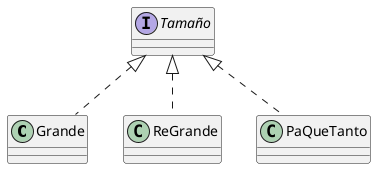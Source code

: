 @startuml
'https://plantuml.com/class-diagram

class Grande implements Tamaño
class ReGrande implements Tamaño
class PaQueTanto implements Tamaño

@enduml